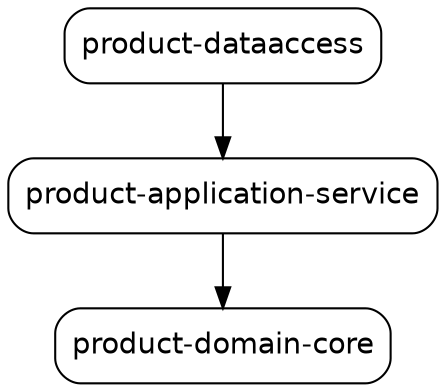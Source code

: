 digraph "product-dataaccess" {
  node [shape="box",style="rounded",fontname="Helvetica",fontsize="14"]
  edge [fontsize="10",fontname="Helvetica"]

  // Node Definitions:
  "com.core.banking.system:product-application-service:jar"[label=<product-application-service>]
  "com.core.banking.system:product-domain-core:jar"[label=<product-domain-core>]
  "com.core.banking.system:product-dataaccess:jar"[label=<product-dataaccess>]

  // Edge Definitions:
  "com.core.banking.system:product-application-service:jar" -> "com.core.banking.system:product-domain-core:jar"
  "com.core.banking.system:product-dataaccess:jar" -> "com.core.banking.system:product-application-service:jar"
}